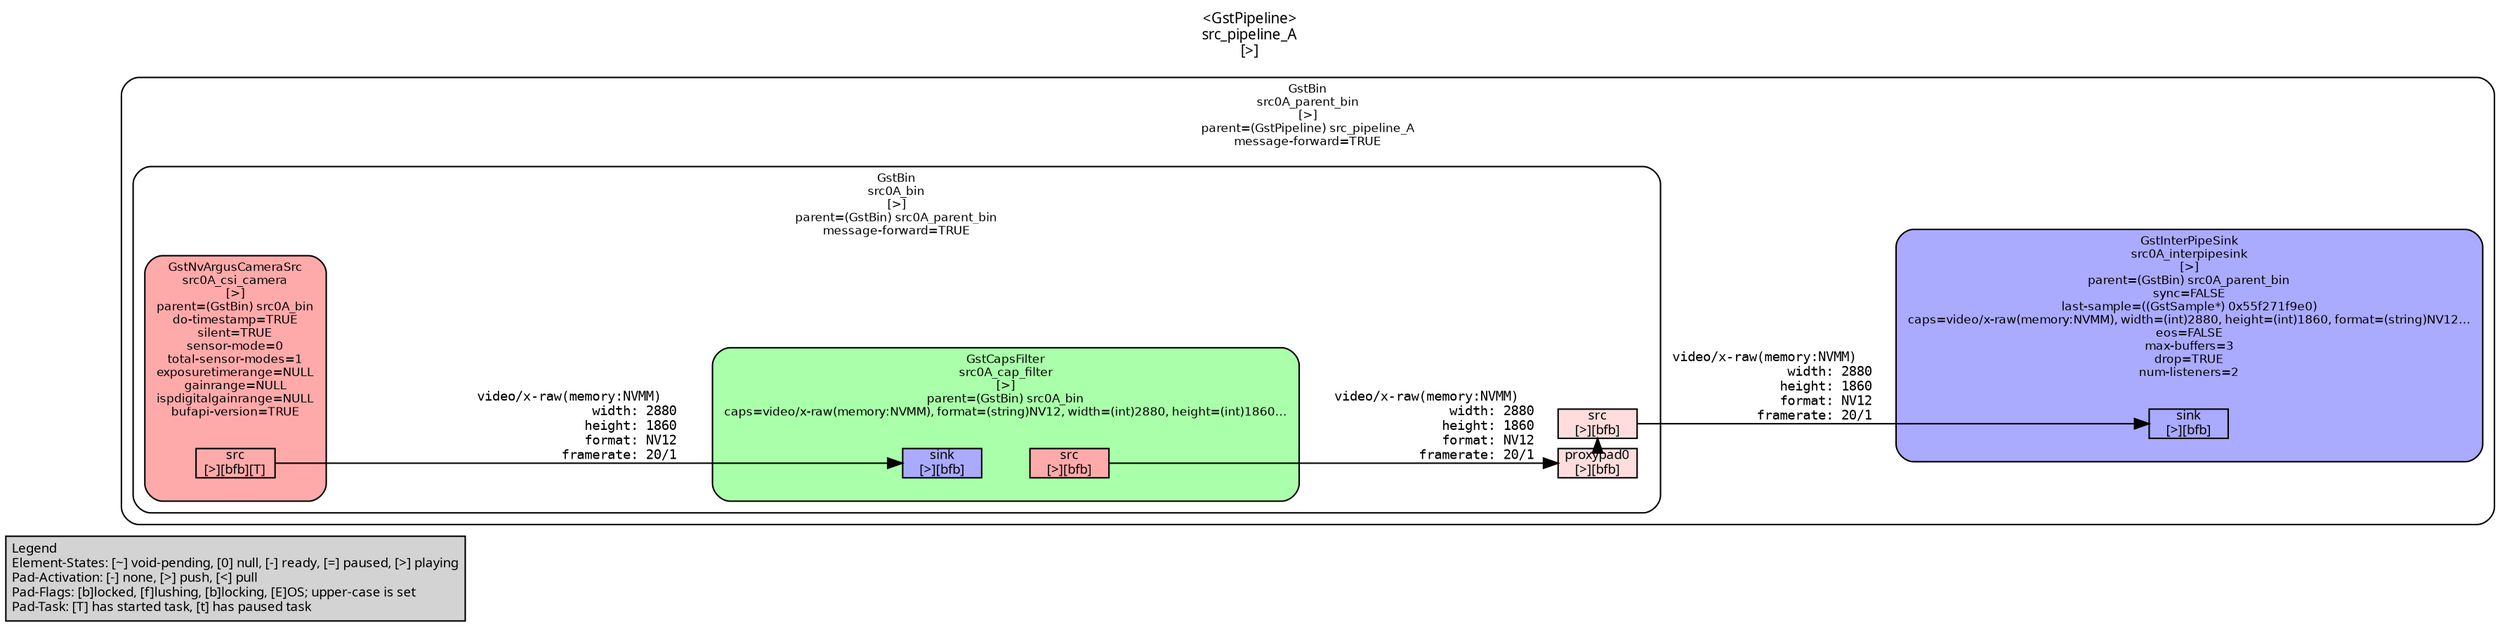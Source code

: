 digraph pipeline {
  rankdir=LR;
  fontname="sans";
  fontsize="10";
  labelloc=t;
  nodesep=.1;
  ranksep=.2;
  label="<GstPipeline>\nsrc_pipeline_A\n[>]";
  node [style="filled,rounded", shape=box, fontsize="9", fontname="sans", margin="0.0,0.0"];
  edge [labelfontsize="6", fontsize="9", fontname="monospace"];
  
  legend [
    pos="0,0!",
    margin="0.05,0.05",
    style="filled",
    label="Legend\lElement-States: [~] void-pending, [0] null, [-] ready, [=] paused, [>] playing\lPad-Activation: [-] none, [>] push, [<] pull\lPad-Flags: [b]locked, [f]lushing, [b]locking, [E]OS; upper-case is set\lPad-Task: [T] has started task, [t] has paused task\l",
  ];
  subgraph cluster_src0A_parent_bin_0x55b7da00c0 {
    fontname="Bitstream Vera Sans";
    fontsize="8";
    style="filled,rounded";
    color=black;
    label="GstBin\nsrc0A_parent_bin\n[>]\nparent=(GstPipeline) src_pipeline_A\nmessage-forward=TRUE";
    fillcolor="#ffffff";
    subgraph cluster_src0A_interpipesink_0x55b798e360 {
      fontname="Bitstream Vera Sans";
      fontsize="8";
      style="filled,rounded";
      color=black;
      label="GstInterPipeSink\nsrc0A_interpipesink\n[>]\nparent=(GstBin) src0A_parent_bin\nsync=FALSE\nlast-sample=((GstSample*) 0x55f271f9e0)\ncaps=video/x-raw(memory:NVMM), width=(int)2880, height=(int)1860, format=(string)NV12…\neos=FALSE\nmax-buffers=3\ndrop=TRUE\nnum-listeners=2";
      subgraph cluster_src0A_interpipesink_0x55b798e360_sink {
        label="";
        style="invis";
        src0A_interpipesink_0x55b798e360_sink_0x55b7de27c0 [color=black, fillcolor="#aaaaff", label="sink\n[>][bfb]", height="0.2", style="filled,solid"];
      }

      fillcolor="#aaaaff";
    }

    subgraph cluster_src0A_bin_0x55b7da0260 {
      fontname="Bitstream Vera Sans";
      fontsize="8";
      style="filled,rounded";
      color=black;
      label="GstBin\nsrc0A_bin\n[>]\nparent=(GstBin) src0A_parent_bin\nmessage-forward=TRUE";
      subgraph cluster_src0A_bin_0x55b7da0260_src {
        label="";
        style="invis";
        _proxypad0_0x55b7dea0f0 [color=black, fillcolor="#ffdddd", label="proxypad0\n[>][bfb]", height="0.2", style="filled,solid"];
      _proxypad0_0x55b7dea0f0 -> src0A_bin_0x55b7da0260_src_0x55b7de80e0 [style=dashed, minlen=0]
        src0A_bin_0x55b7da0260_src_0x55b7de80e0 [color=black, fillcolor="#ffdddd", label="src\n[>][bfb]", height="0.2", style="filled,solid"];
      }

      fillcolor="#ffffff";
      subgraph cluster_src0A_cap_filter_0x55b7de41a0 {
        fontname="Bitstream Vera Sans";
        fontsize="8";
        style="filled,rounded";
        color=black;
        label="GstCapsFilter\nsrc0A_cap_filter\n[>]\nparent=(GstBin) src0A_bin\ncaps=video/x-raw(memory:NVMM), format=(string)NV12, width=(int)2880, height=(int)1860…";
        subgraph cluster_src0A_cap_filter_0x55b7de41a0_sink {
          label="";
          style="invis";
          src0A_cap_filter_0x55b7de41a0_sink_0x55b7de2320 [color=black, fillcolor="#aaaaff", label="sink\n[>][bfb]", height="0.2", style="filled,solid"];
        }

        subgraph cluster_src0A_cap_filter_0x55b7de41a0_src {
          label="";
          style="invis";
          src0A_cap_filter_0x55b7de41a0_src_0x55b7de2570 [color=black, fillcolor="#ffaaaa", label="src\n[>][bfb]", height="0.2", style="filled,solid"];
        }

        src0A_cap_filter_0x55b7de41a0_sink_0x55b7de2320 -> src0A_cap_filter_0x55b7de41a0_src_0x55b7de2570 [style="invis"];
        fillcolor="#aaffaa";
      }

      src0A_cap_filter_0x55b7de41a0_src_0x55b7de2570 -> _proxypad0_0x55b7dea0f0 [label="video/x-raw(memory:NVMM)\l               width: 2880\l              height: 1860\l              format: NV12\l           framerate: 20/1\l"]
      subgraph cluster_src0A_csi_camera_0x55b7c902e0 {
        fontname="Bitstream Vera Sans";
        fontsize="8";
        style="filled,rounded";
        color=black;
        label="GstNvArgusCameraSrc\nsrc0A_csi_camera\n[>]\nparent=(GstBin) src0A_bin\ndo-timestamp=TRUE\nsilent=TRUE\nsensor-mode=0\ntotal-sensor-modes=1\nexposuretimerange=NULL\ngainrange=NULL\nispdigitalgainrange=NULL\nbufapi-version=TRUE";
        subgraph cluster_src0A_csi_camera_0x55b7c902e0_src {
          label="";
          style="invis";
          src0A_csi_camera_0x55b7c902e0_src_0x55b7de20d0 [color=black, fillcolor="#ffaaaa", label="src\n[>][bfb][T]", height="0.2", style="filled,solid"];
        }

        fillcolor="#ffaaaa";
      }

      src0A_csi_camera_0x55b7c902e0_src_0x55b7de20d0 -> src0A_cap_filter_0x55b7de41a0_sink_0x55b7de2320 [label="video/x-raw(memory:NVMM)\l               width: 2880\l              height: 1860\l              format: NV12\l           framerate: 20/1\l"]
    }

    src0A_bin_0x55b7da0260_src_0x55b7de80e0 -> src0A_interpipesink_0x55b798e360_sink_0x55b7de27c0 [label="video/x-raw(memory:NVMM)\l               width: 2880\l              height: 1860\l              format: NV12\l           framerate: 20/1\l"]
  }

}
